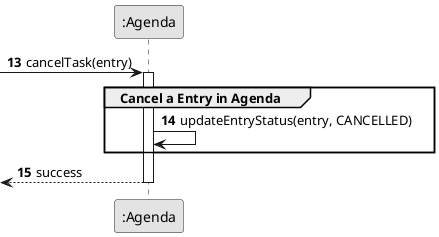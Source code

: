 @startuml
skinparam monochrome true
skinparam packageStyle rectangle
skinparam shadowing false

participant ":Agenda" as Agenda

autonumber 13

-> Agenda : cancelTask(entry)

activate Agenda
    group Cancel a Entry in Agenda

      Agenda -> Agenda : updateEntryStatus(entry, CANCELLED)

    end

<-- Agenda : success
deactivate Agenda


@enduml